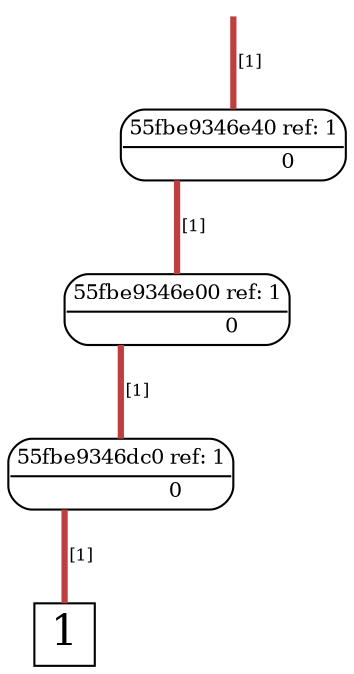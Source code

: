 digraph "DD" {graph[];node[shape=plain];edge[arrowhead=none]
root [label="",shape=point,style=invis]
t [label=<<font point-size="20">1</font>>,shape=box,tooltip="1",width=0.3,height=0.3]
root->669472[penwidth="3",tooltip="1" color="0.000 0.667 0.750",label=<<font point-size="8">&nbsp;[1]</font>>]
669472[label=<<font point-size="10"><table border="1" cellspacing="0" cellpadding="2" style="rounded"><tr><td colspan="2" border="1" sides="B">55fbe9346e40 ref: 1</td></tr><tr><td port="0" href="javascript:;" border="0" tooltip="1"><font color="white">&nbsp;0 </font></td><td port="1" href="javascript:;" border="0" tooltip="0">&nbsp;0 </td></tr></table></font>>,tooltip="55fbe9346e40"]
669472:0:s->669440[penwidth="3",tooltip="1" color="0.000 0.667 0.750",label=<<font point-size="8">&nbsp;[1]</font>>]
669440[label=<<font point-size="10"><table border="1" cellspacing="0" cellpadding="2" style="rounded"><tr><td colspan="2" border="1" sides="B">55fbe9346e00 ref: 1</td></tr><tr><td port="0" href="javascript:;" border="0" tooltip="1"><font color="white">&nbsp;0 </font></td><td port="1" href="javascript:;" border="0" tooltip="0">&nbsp;0 </td></tr></table></font>>,tooltip="55fbe9346e00"]
669440:0:s->669408[penwidth="3",tooltip="1" color="0.000 0.667 0.750",label=<<font point-size="8">&nbsp;[1]</font>>]
669408[label=<<font point-size="10"><table border="1" cellspacing="0" cellpadding="2" style="rounded"><tr><td colspan="2" border="1" sides="B">55fbe9346dc0 ref: 1</td></tr><tr><td port="0" href="javascript:;" border="0" tooltip="1"><font color="white">&nbsp;0 </font></td><td port="1" href="javascript:;" border="0" tooltip="0">&nbsp;0 </td></tr></table></font>>,tooltip="55fbe9346dc0"]
669408:0:s->t[penwidth="3",tooltip="1" color="0.000 0.667 0.750",label=<<font point-size="8">&nbsp;[1]</font>>]
}
